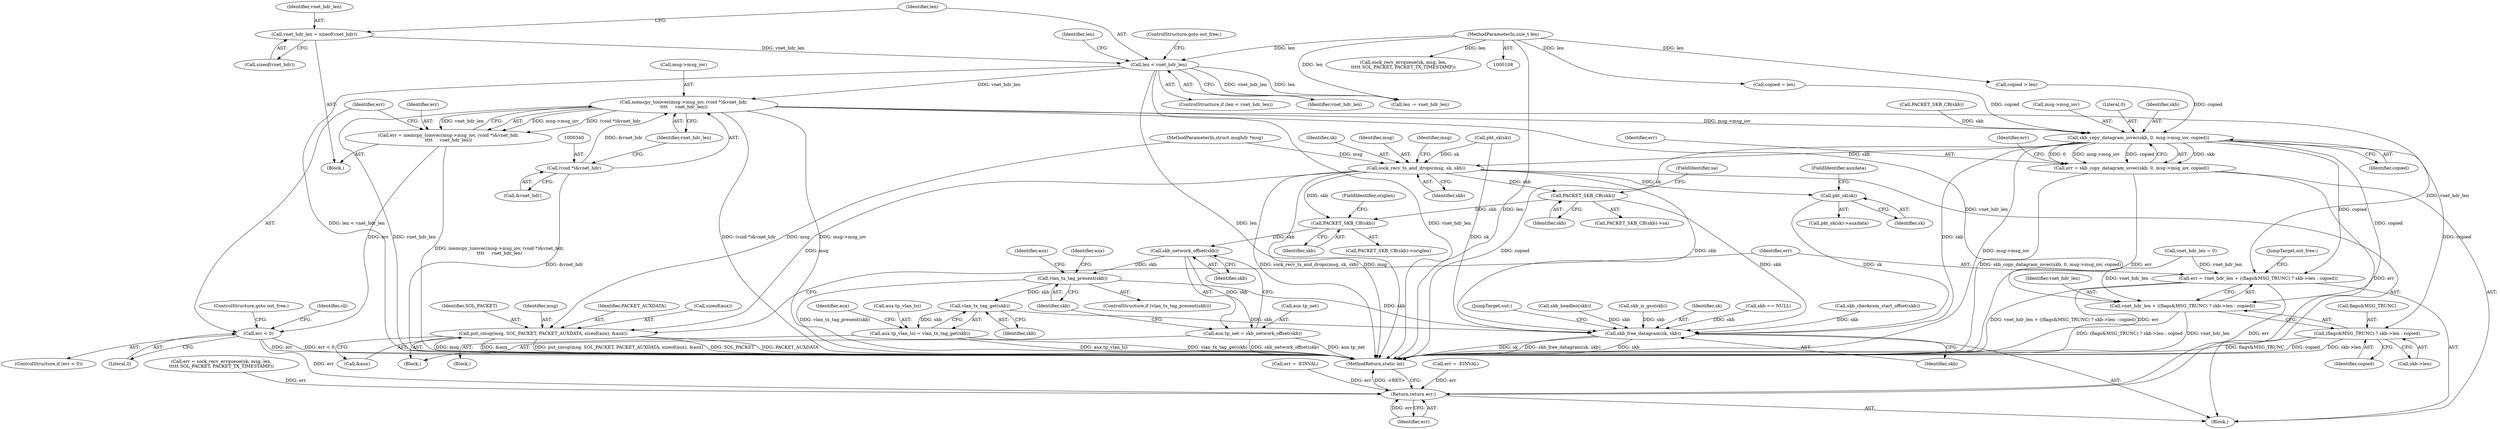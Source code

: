 digraph "0_linux_f3d3342602f8bcbf37d7c46641cb9bca7618eb1c_26@API" {
"1000335" [label="(Call,memcpy_toiovec(msg->msg_iov, (void *)&vnet_hdr,\n\t\t\t\t     vnet_hdr_len))"];
"1000339" [label="(Call,(void *)&vnet_hdr)"];
"1000204" [label="(Call,len < vnet_hdr_len)"];
"1000112" [label="(MethodParameterIn,size_t len)"];
"1000199" [label="(Call,vnet_hdr_len = sizeof(vnet_hdr))"];
"1000333" [label="(Call,err = memcpy_toiovec(msg->msg_iov, (void *)&vnet_hdr,\n\t\t\t\t     vnet_hdr_len))"];
"1000345" [label="(Call,err < 0)"];
"1000522" [label="(Return,return err;)"];
"1000391" [label="(Call,skb_copy_datagram_iovec(skb, 0, msg->msg_iov, copied))"];
"1000389" [label="(Call,err = skb_copy_datagram_iovec(skb, 0, msg->msg_iov, copied))"];
"1000401" [label="(Call,sock_recv_ts_and_drops(msg, sk, skb))"];
"1000415" [label="(Call,PACKET_SKB_CB(skb))"];
"1000449" [label="(Call,PACKET_SKB_CB(skb))"];
"1000468" [label="(Call,skb_network_offset(skb))"];
"1000464" [label="(Call,aux.tp_net = skb_network_offset(skb))"];
"1000471" [label="(Call,vlan_tx_tag_present(skb))"];
"1000478" [label="(Call,vlan_tx_tag_get(skb))"];
"1000474" [label="(Call,aux.tp_vlan_tci = vlan_tx_tag_get(skb))"];
"1000518" [label="(Call,skb_free_datagram(sk, skb))"];
"1000423" [label="(Call,pkt_sk(sk))"];
"1000497" [label="(Call,put_cmsg(msg, SOL_PACKET, PACKET_AUXDATA, sizeof(aux), &aux))"];
"1000505" [label="(Call,err = vnet_hdr_len + ((flags&MSG_TRUNC) ? skb->len : copied))"];
"1000507" [label="(Call,vnet_hdr_len + ((flags&MSG_TRUNC) ? skb->len : copied))"];
"1000509" [label="(Call,(flags&MSG_TRUNC) ? skb->len : copied)"];
"1000404" [label="(Identifier,skb)"];
"1000381" [label="(Call,copied = len)"];
"1000334" [label="(Identifier,err)"];
"1000465" [label="(Call,aux.tp_net)"];
"1000354" [label="(Call,PACKET_SKB_CB(skb))"];
"1000195" [label="(Call,err = -EINVAL)"];
"1000500" [label="(Identifier,PACKET_AUXDATA)"];
"1000449" [label="(Call,PACKET_SKB_CB(skb))"];
"1000468" [label="(Call,skb_network_offset(skb))"];
"1000472" [label="(Identifier,skb)"];
"1000497" [label="(Call,put_cmsg(msg, SOL_PACKET, PACKET_AUXDATA, sizeof(aux), &aux))"];
"1000422" [label="(Call,pkt_sk(sk)->auxdata)"];
"1000478" [label="(Call,vlan_tx_tag_get(skb))"];
"1000111" [label="(MethodParameterIn,struct msghdr *msg)"];
"1000471" [label="(Call,vlan_tx_tag_present(skb))"];
"1000112" [label="(MethodParameterIn,size_t len)"];
"1000513" [label="(Call,skb->len)"];
"1000394" [label="(Call,msg->msg_iov)"];
"1000345" [label="(Call,err < 0)"];
"1000212" [label="(Call,skb_is_gso(skb))"];
"1000393" [label="(Literal,0)"];
"1000392" [label="(Identifier,skb)"];
"1000114" [label="(Block,)"];
"1000335" [label="(Call,memcpy_toiovec(msg->msg_iov, (void *)&vnet_hdr,\n\t\t\t\t     vnet_hdr_len))"];
"1000519" [label="(Identifier,sk)"];
"1000182" [label="(Call,skb == NULL)"];
"1000350" [label="(Identifier,sll)"];
"1000424" [label="(Identifier,sk)"];
"1000391" [label="(Call,skb_copy_datagram_iovec(skb, 0, msg->msg_iov, copied))"];
"1000344" [label="(ControlStructure,if (err < 0))"];
"1000162" [label="(Call,err = sock_recv_errqueue(sk, msg, len,\n\t\t\t\t\t SOL_PACKET, PACKET_TX_TIMESTAMP))"];
"1000510" [label="(Call,flags&MSG_TRUNC)"];
"1000516" [label="(Identifier,copied)"];
"1000417" [label="(FieldIdentifier,sa)"];
"1000203" [label="(ControlStructure,if (len < vnet_hdr_len))"];
"1000346" [label="(Identifier,err)"];
"1000129" [label="(Call,err = -EINVAL)"];
"1000520" [label="(Identifier,skb)"];
"1000469" [label="(Identifier,skb)"];
"1000209" [label="(Identifier,len)"];
"1000415" [label="(Call,PACKET_SKB_CB(skb))"];
"1000475" [label="(Call,aux.tp_vlan_tci)"];
"1000470" [label="(ControlStructure,if (vlan_tx_tag_present(skb)))"];
"1000450" [label="(Identifier,skb)"];
"1000473" [label="(Block,)"];
"1000207" [label="(ControlStructure,goto out_free;)"];
"1000489" [label="(Identifier,aux)"];
"1000126" [label="(Call,vnet_hdr_len = 0)"];
"1000199" [label="(Call,vnet_hdr_len = sizeof(vnet_hdr))"];
"1000341" [label="(Call,&vnet_hdr)"];
"1000204" [label="(Call,len < vnet_hdr_len)"];
"1000191" [label="(Block,)"];
"1000474" [label="(Call,aux.tp_vlan_tci = vlan_tx_tag_get(skb))"];
"1000188" [label="(Call,pkt_sk(sk))"];
"1000507" [label="(Call,vnet_hdr_len + ((flags&MSG_TRUNC) ? skb->len : copied))"];
"1000501" [label="(Call,sizeof(aux))"];
"1000499" [label="(Identifier,SOL_PACKET)"];
"1000416" [label="(Identifier,skb)"];
"1000503" [label="(Call,&aux)"];
"1000426" [label="(Block,)"];
"1000336" [label="(Call,msg->msg_iov)"];
"1000464" [label="(Call,aux.tp_net = skb_network_offset(skb))"];
"1000206" [label="(Identifier,vnet_hdr_len)"];
"1000164" [label="(Call,sock_recv_errqueue(sk, msg, len,\n\t\t\t\t\t SOL_PACKET, PACKET_TX_TIMESTAMP))"];
"1000311" [label="(Call,skb_checksum_start_offset(skb))"];
"1000347" [label="(Literal,0)"];
"1000397" [label="(Identifier,copied)"];
"1000522" [label="(Return,return err;)"];
"1000498" [label="(Identifier,msg)"];
"1000425" [label="(FieldIdentifier,auxdata)"];
"1000339" [label="(Call,(void *)&vnet_hdr)"];
"1000407" [label="(Identifier,msg)"];
"1000479" [label="(Identifier,skb)"];
"1000414" [label="(Call,PACKET_SKB_CB(skb)->sa)"];
"1000333" [label="(Call,err = memcpy_toiovec(msg->msg_iov, (void *)&vnet_hdr,\n\t\t\t\t     vnet_hdr_len))"];
"1000509" [label="(Call,(flags&MSG_TRUNC) ? skb->len : copied)"];
"1000390" [label="(Identifier,err)"];
"1000403" [label="(Identifier,sk)"];
"1000451" [label="(FieldIdentifier,origlen)"];
"1000506" [label="(Identifier,err)"];
"1000476" [label="(Identifier,aux)"];
"1000399" [label="(Identifier,err)"];
"1000200" [label="(Identifier,vnet_hdr_len)"];
"1000348" [label="(ControlStructure,goto out_free;)"];
"1000508" [label="(Identifier,vnet_hdr_len)"];
"1000517" [label="(JumpTarget,out_free:)"];
"1000377" [label="(Call,copied > len)"];
"1000401" [label="(Call,sock_recv_ts_and_drops(msg, sk, skb))"];
"1000523" [label="(Identifier,err)"];
"1000448" [label="(Call,PACKET_SKB_CB(skb)->origlen)"];
"1000423" [label="(Call,pkt_sk(sk))"];
"1000201" [label="(Call,sizeof(vnet_hdr))"];
"1000524" [label="(MethodReturn,static int)"];
"1000521" [label="(JumpTarget,out:)"];
"1000482" [label="(Identifier,aux)"];
"1000224" [label="(Call,skb_headlen(skb))"];
"1000505" [label="(Call,err = vnet_hdr_len + ((flags&MSG_TRUNC) ? skb->len : copied))"];
"1000389" [label="(Call,err = skb_copy_datagram_iovec(skb, 0, msg->msg_iov, copied))"];
"1000343" [label="(Identifier,vnet_hdr_len)"];
"1000208" [label="(Call,len -= vnet_hdr_len)"];
"1000402" [label="(Identifier,msg)"];
"1000205" [label="(Identifier,len)"];
"1000518" [label="(Call,skb_free_datagram(sk, skb))"];
"1000335" -> "1000333"  [label="AST: "];
"1000335" -> "1000343"  [label="CFG: "];
"1000336" -> "1000335"  [label="AST: "];
"1000339" -> "1000335"  [label="AST: "];
"1000343" -> "1000335"  [label="AST: "];
"1000333" -> "1000335"  [label="CFG: "];
"1000335" -> "1000524"  [label="DDG: (void *)&vnet_hdr"];
"1000335" -> "1000524"  [label="DDG: msg->msg_iov"];
"1000335" -> "1000524"  [label="DDG: vnet_hdr_len"];
"1000335" -> "1000333"  [label="DDG: msg->msg_iov"];
"1000335" -> "1000333"  [label="DDG: (void *)&vnet_hdr"];
"1000335" -> "1000333"  [label="DDG: vnet_hdr_len"];
"1000339" -> "1000335"  [label="DDG: &vnet_hdr"];
"1000204" -> "1000335"  [label="DDG: vnet_hdr_len"];
"1000335" -> "1000391"  [label="DDG: msg->msg_iov"];
"1000335" -> "1000505"  [label="DDG: vnet_hdr_len"];
"1000335" -> "1000507"  [label="DDG: vnet_hdr_len"];
"1000339" -> "1000341"  [label="CFG: "];
"1000340" -> "1000339"  [label="AST: "];
"1000341" -> "1000339"  [label="AST: "];
"1000343" -> "1000339"  [label="CFG: "];
"1000339" -> "1000524"  [label="DDG: &vnet_hdr"];
"1000204" -> "1000203"  [label="AST: "];
"1000204" -> "1000206"  [label="CFG: "];
"1000205" -> "1000204"  [label="AST: "];
"1000206" -> "1000204"  [label="AST: "];
"1000207" -> "1000204"  [label="CFG: "];
"1000209" -> "1000204"  [label="CFG: "];
"1000204" -> "1000524"  [label="DDG: vnet_hdr_len"];
"1000204" -> "1000524"  [label="DDG: len"];
"1000204" -> "1000524"  [label="DDG: len < vnet_hdr_len"];
"1000112" -> "1000204"  [label="DDG: len"];
"1000199" -> "1000204"  [label="DDG: vnet_hdr_len"];
"1000204" -> "1000208"  [label="DDG: vnet_hdr_len"];
"1000204" -> "1000208"  [label="DDG: len"];
"1000112" -> "1000108"  [label="AST: "];
"1000112" -> "1000524"  [label="DDG: len"];
"1000112" -> "1000164"  [label="DDG: len"];
"1000112" -> "1000208"  [label="DDG: len"];
"1000112" -> "1000377"  [label="DDG: len"];
"1000112" -> "1000381"  [label="DDG: len"];
"1000199" -> "1000191"  [label="AST: "];
"1000199" -> "1000201"  [label="CFG: "];
"1000200" -> "1000199"  [label="AST: "];
"1000201" -> "1000199"  [label="AST: "];
"1000205" -> "1000199"  [label="CFG: "];
"1000333" -> "1000191"  [label="AST: "];
"1000334" -> "1000333"  [label="AST: "];
"1000346" -> "1000333"  [label="CFG: "];
"1000333" -> "1000524"  [label="DDG: memcpy_toiovec(msg->msg_iov, (void *)&vnet_hdr,\n\t\t\t\t     vnet_hdr_len)"];
"1000333" -> "1000345"  [label="DDG: err"];
"1000345" -> "1000344"  [label="AST: "];
"1000345" -> "1000347"  [label="CFG: "];
"1000346" -> "1000345"  [label="AST: "];
"1000347" -> "1000345"  [label="AST: "];
"1000348" -> "1000345"  [label="CFG: "];
"1000350" -> "1000345"  [label="CFG: "];
"1000345" -> "1000524"  [label="DDG: err"];
"1000345" -> "1000524"  [label="DDG: err < 0"];
"1000345" -> "1000522"  [label="DDG: err"];
"1000522" -> "1000114"  [label="AST: "];
"1000522" -> "1000523"  [label="CFG: "];
"1000523" -> "1000522"  [label="AST: "];
"1000524" -> "1000522"  [label="CFG: "];
"1000522" -> "1000524"  [label="DDG: <RET>"];
"1000523" -> "1000522"  [label="DDG: err"];
"1000129" -> "1000522"  [label="DDG: err"];
"1000505" -> "1000522"  [label="DDG: err"];
"1000389" -> "1000522"  [label="DDG: err"];
"1000162" -> "1000522"  [label="DDG: err"];
"1000195" -> "1000522"  [label="DDG: err"];
"1000391" -> "1000389"  [label="AST: "];
"1000391" -> "1000397"  [label="CFG: "];
"1000392" -> "1000391"  [label="AST: "];
"1000393" -> "1000391"  [label="AST: "];
"1000394" -> "1000391"  [label="AST: "];
"1000397" -> "1000391"  [label="AST: "];
"1000389" -> "1000391"  [label="CFG: "];
"1000391" -> "1000524"  [label="DDG: copied"];
"1000391" -> "1000524"  [label="DDG: msg->msg_iov"];
"1000391" -> "1000389"  [label="DDG: skb"];
"1000391" -> "1000389"  [label="DDG: 0"];
"1000391" -> "1000389"  [label="DDG: msg->msg_iov"];
"1000391" -> "1000389"  [label="DDG: copied"];
"1000354" -> "1000391"  [label="DDG: skb"];
"1000377" -> "1000391"  [label="DDG: copied"];
"1000381" -> "1000391"  [label="DDG: copied"];
"1000391" -> "1000401"  [label="DDG: skb"];
"1000391" -> "1000505"  [label="DDG: copied"];
"1000391" -> "1000507"  [label="DDG: copied"];
"1000391" -> "1000509"  [label="DDG: copied"];
"1000391" -> "1000518"  [label="DDG: skb"];
"1000389" -> "1000114"  [label="AST: "];
"1000390" -> "1000389"  [label="AST: "];
"1000399" -> "1000389"  [label="CFG: "];
"1000389" -> "1000524"  [label="DDG: err"];
"1000389" -> "1000524"  [label="DDG: skb_copy_datagram_iovec(skb, 0, msg->msg_iov, copied)"];
"1000401" -> "1000114"  [label="AST: "];
"1000401" -> "1000404"  [label="CFG: "];
"1000402" -> "1000401"  [label="AST: "];
"1000403" -> "1000401"  [label="AST: "];
"1000404" -> "1000401"  [label="AST: "];
"1000407" -> "1000401"  [label="CFG: "];
"1000401" -> "1000524"  [label="DDG: sock_recv_ts_and_drops(msg, sk, skb)"];
"1000401" -> "1000524"  [label="DDG: msg"];
"1000111" -> "1000401"  [label="DDG: msg"];
"1000188" -> "1000401"  [label="DDG: sk"];
"1000401" -> "1000415"  [label="DDG: skb"];
"1000401" -> "1000423"  [label="DDG: sk"];
"1000401" -> "1000449"  [label="DDG: skb"];
"1000401" -> "1000497"  [label="DDG: msg"];
"1000401" -> "1000518"  [label="DDG: skb"];
"1000415" -> "1000414"  [label="AST: "];
"1000415" -> "1000416"  [label="CFG: "];
"1000416" -> "1000415"  [label="AST: "];
"1000417" -> "1000415"  [label="CFG: "];
"1000415" -> "1000449"  [label="DDG: skb"];
"1000415" -> "1000518"  [label="DDG: skb"];
"1000449" -> "1000448"  [label="AST: "];
"1000449" -> "1000450"  [label="CFG: "];
"1000450" -> "1000449"  [label="AST: "];
"1000451" -> "1000449"  [label="CFG: "];
"1000449" -> "1000468"  [label="DDG: skb"];
"1000468" -> "1000464"  [label="AST: "];
"1000468" -> "1000469"  [label="CFG: "];
"1000469" -> "1000468"  [label="AST: "];
"1000464" -> "1000468"  [label="CFG: "];
"1000468" -> "1000464"  [label="DDG: skb"];
"1000468" -> "1000471"  [label="DDG: skb"];
"1000464" -> "1000426"  [label="AST: "];
"1000465" -> "1000464"  [label="AST: "];
"1000472" -> "1000464"  [label="CFG: "];
"1000464" -> "1000524"  [label="DDG: aux.tp_net"];
"1000464" -> "1000524"  [label="DDG: skb_network_offset(skb)"];
"1000471" -> "1000470"  [label="AST: "];
"1000471" -> "1000472"  [label="CFG: "];
"1000472" -> "1000471"  [label="AST: "];
"1000476" -> "1000471"  [label="CFG: "];
"1000489" -> "1000471"  [label="CFG: "];
"1000471" -> "1000524"  [label="DDG: vlan_tx_tag_present(skb)"];
"1000471" -> "1000478"  [label="DDG: skb"];
"1000471" -> "1000518"  [label="DDG: skb"];
"1000478" -> "1000474"  [label="AST: "];
"1000478" -> "1000479"  [label="CFG: "];
"1000479" -> "1000478"  [label="AST: "];
"1000474" -> "1000478"  [label="CFG: "];
"1000478" -> "1000474"  [label="DDG: skb"];
"1000478" -> "1000518"  [label="DDG: skb"];
"1000474" -> "1000473"  [label="AST: "];
"1000475" -> "1000474"  [label="AST: "];
"1000482" -> "1000474"  [label="CFG: "];
"1000474" -> "1000524"  [label="DDG: aux.tp_vlan_tci"];
"1000474" -> "1000524"  [label="DDG: vlan_tx_tag_get(skb)"];
"1000518" -> "1000114"  [label="AST: "];
"1000518" -> "1000520"  [label="CFG: "];
"1000519" -> "1000518"  [label="AST: "];
"1000520" -> "1000518"  [label="AST: "];
"1000521" -> "1000518"  [label="CFG: "];
"1000518" -> "1000524"  [label="DDG: skb"];
"1000518" -> "1000524"  [label="DDG: sk"];
"1000518" -> "1000524"  [label="DDG: skb_free_datagram(sk, skb)"];
"1000188" -> "1000518"  [label="DDG: sk"];
"1000423" -> "1000518"  [label="DDG: sk"];
"1000212" -> "1000518"  [label="DDG: skb"];
"1000182" -> "1000518"  [label="DDG: skb"];
"1000311" -> "1000518"  [label="DDG: skb"];
"1000224" -> "1000518"  [label="DDG: skb"];
"1000423" -> "1000422"  [label="AST: "];
"1000423" -> "1000424"  [label="CFG: "];
"1000424" -> "1000423"  [label="AST: "];
"1000425" -> "1000423"  [label="CFG: "];
"1000497" -> "1000426"  [label="AST: "];
"1000497" -> "1000503"  [label="CFG: "];
"1000498" -> "1000497"  [label="AST: "];
"1000499" -> "1000497"  [label="AST: "];
"1000500" -> "1000497"  [label="AST: "];
"1000501" -> "1000497"  [label="AST: "];
"1000503" -> "1000497"  [label="AST: "];
"1000506" -> "1000497"  [label="CFG: "];
"1000497" -> "1000524"  [label="DDG: msg"];
"1000497" -> "1000524"  [label="DDG: &aux"];
"1000497" -> "1000524"  [label="DDG: put_cmsg(msg, SOL_PACKET, PACKET_AUXDATA, sizeof(aux), &aux)"];
"1000497" -> "1000524"  [label="DDG: SOL_PACKET"];
"1000497" -> "1000524"  [label="DDG: PACKET_AUXDATA"];
"1000111" -> "1000497"  [label="DDG: msg"];
"1000505" -> "1000114"  [label="AST: "];
"1000505" -> "1000507"  [label="CFG: "];
"1000506" -> "1000505"  [label="AST: "];
"1000507" -> "1000505"  [label="AST: "];
"1000517" -> "1000505"  [label="CFG: "];
"1000505" -> "1000524"  [label="DDG: err"];
"1000505" -> "1000524"  [label="DDG: vnet_hdr_len + ((flags&MSG_TRUNC) ? skb->len : copied)"];
"1000126" -> "1000505"  [label="DDG: vnet_hdr_len"];
"1000507" -> "1000509"  [label="CFG: "];
"1000508" -> "1000507"  [label="AST: "];
"1000509" -> "1000507"  [label="AST: "];
"1000507" -> "1000524"  [label="DDG: (flags&MSG_TRUNC) ? skb->len : copied"];
"1000507" -> "1000524"  [label="DDG: vnet_hdr_len"];
"1000126" -> "1000507"  [label="DDG: vnet_hdr_len"];
"1000509" -> "1000513"  [label="CFG: "];
"1000509" -> "1000516"  [label="CFG: "];
"1000510" -> "1000509"  [label="AST: "];
"1000513" -> "1000509"  [label="AST: "];
"1000516" -> "1000509"  [label="AST: "];
"1000509" -> "1000524"  [label="DDG: skb->len"];
"1000509" -> "1000524"  [label="DDG: copied"];
"1000509" -> "1000524"  [label="DDG: flags&MSG_TRUNC"];
}
